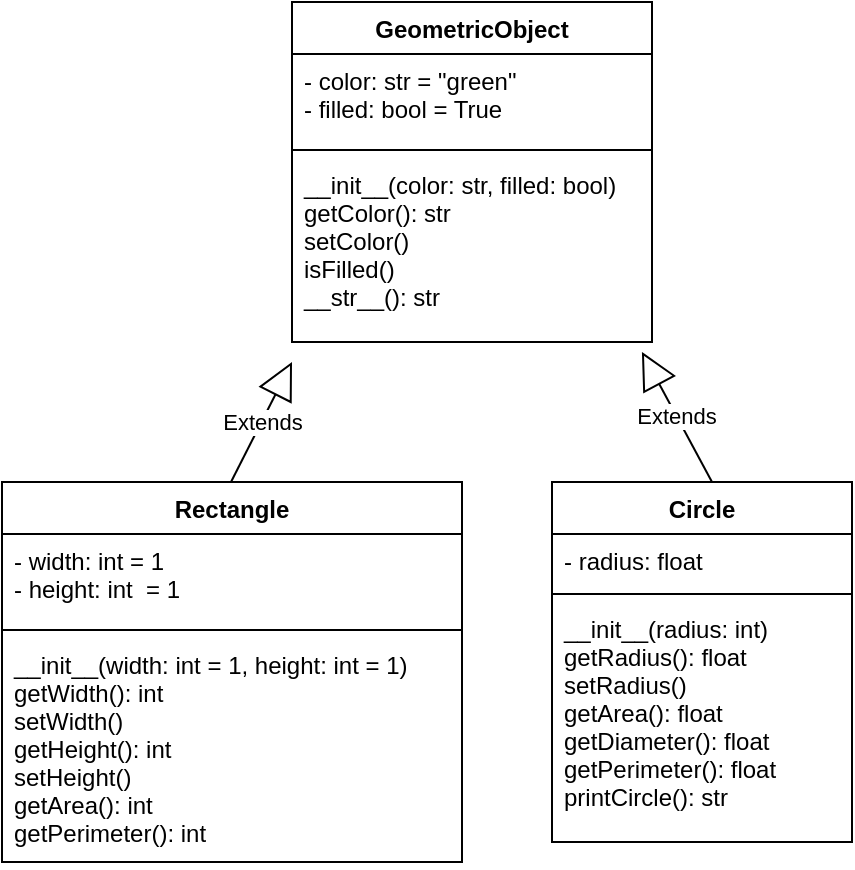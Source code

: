 <mxfile version="20.5.3" type="github" pages="3">
  <diagram id="C5RBs43oDa-KdzZeNtuy" name="Q1">
    <mxGraphModel dx="946" dy="621" grid="1" gridSize="10" guides="1" tooltips="1" connect="1" arrows="1" fold="1" page="1" pageScale="1" pageWidth="827" pageHeight="1169" math="0" shadow="0">
      <root>
        <mxCell id="WIyWlLk6GJQsqaUBKTNV-0" />
        <mxCell id="WIyWlLk6GJQsqaUBKTNV-1" parent="WIyWlLk6GJQsqaUBKTNV-0" />
        <mxCell id="ALzUEhH-oaATSYrZ5H7B-0" value="GeometricObject" style="swimlane;fontStyle=1;align=center;verticalAlign=top;childLayout=stackLayout;horizontal=1;startSize=26;horizontalStack=0;resizeParent=1;resizeParentMax=0;resizeLast=0;collapsible=1;marginBottom=0;" parent="WIyWlLk6GJQsqaUBKTNV-1" vertex="1">
          <mxGeometry x="260" y="230" width="180" height="170" as="geometry" />
        </mxCell>
        <mxCell id="ALzUEhH-oaATSYrZ5H7B-1" value="- color: str = &quot;green&quot;&#xa;- filled: bool = True" style="text;strokeColor=none;fillColor=none;align=left;verticalAlign=top;spacingLeft=4;spacingRight=4;overflow=hidden;rotatable=0;points=[[0,0.5],[1,0.5]];portConstraint=eastwest;" parent="ALzUEhH-oaATSYrZ5H7B-0" vertex="1">
          <mxGeometry y="26" width="180" height="44" as="geometry" />
        </mxCell>
        <mxCell id="ALzUEhH-oaATSYrZ5H7B-2" value="" style="line;strokeWidth=1;fillColor=none;align=left;verticalAlign=middle;spacingTop=-1;spacingLeft=3;spacingRight=3;rotatable=0;labelPosition=right;points=[];portConstraint=eastwest;strokeColor=inherit;" parent="ALzUEhH-oaATSYrZ5H7B-0" vertex="1">
          <mxGeometry y="70" width="180" height="8" as="geometry" />
        </mxCell>
        <mxCell id="ALzUEhH-oaATSYrZ5H7B-3" value="__init__(color: str, filled: bool)&#xa;getColor(): str&#xa;setColor()&#xa;isFilled()&#xa;__str__(): str" style="text;strokeColor=none;fillColor=none;align=left;verticalAlign=top;spacingLeft=4;spacingRight=4;overflow=hidden;rotatable=0;points=[[0,0.5],[1,0.5]];portConstraint=eastwest;" parent="ALzUEhH-oaATSYrZ5H7B-0" vertex="1">
          <mxGeometry y="78" width="180" height="92" as="geometry" />
        </mxCell>
        <mxCell id="ALzUEhH-oaATSYrZ5H7B-4" value="Circle" style="swimlane;fontStyle=1;align=center;verticalAlign=top;childLayout=stackLayout;horizontal=1;startSize=26;horizontalStack=0;resizeParent=1;resizeParentMax=0;resizeLast=0;collapsible=1;marginBottom=0;" parent="WIyWlLk6GJQsqaUBKTNV-1" vertex="1">
          <mxGeometry x="390" y="470" width="150" height="180" as="geometry" />
        </mxCell>
        <mxCell id="ALzUEhH-oaATSYrZ5H7B-5" value="- radius: float" style="text;strokeColor=none;fillColor=none;align=left;verticalAlign=top;spacingLeft=4;spacingRight=4;overflow=hidden;rotatable=0;points=[[0,0.5],[1,0.5]];portConstraint=eastwest;" parent="ALzUEhH-oaATSYrZ5H7B-4" vertex="1">
          <mxGeometry y="26" width="150" height="26" as="geometry" />
        </mxCell>
        <mxCell id="ALzUEhH-oaATSYrZ5H7B-6" value="" style="line;strokeWidth=1;fillColor=none;align=left;verticalAlign=middle;spacingTop=-1;spacingLeft=3;spacingRight=3;rotatable=0;labelPosition=right;points=[];portConstraint=eastwest;strokeColor=inherit;" parent="ALzUEhH-oaATSYrZ5H7B-4" vertex="1">
          <mxGeometry y="52" width="150" height="8" as="geometry" />
        </mxCell>
        <mxCell id="ALzUEhH-oaATSYrZ5H7B-7" value="__init__(radius: int)&#xa;getRadius(): float&#xa;setRadius()&#xa;getArea(): float&#xa;getDiameter(): float&#xa;getPerimeter(): float&#xa;printCircle(): str&#xa;" style="text;strokeColor=none;fillColor=none;align=left;verticalAlign=top;spacingLeft=4;spacingRight=4;overflow=hidden;rotatable=0;points=[[0,0.5],[1,0.5]];portConstraint=eastwest;" parent="ALzUEhH-oaATSYrZ5H7B-4" vertex="1">
          <mxGeometry y="60" width="150" height="120" as="geometry" />
        </mxCell>
        <mxCell id="ALzUEhH-oaATSYrZ5H7B-8" value="Rectangle" style="swimlane;fontStyle=1;align=center;verticalAlign=top;childLayout=stackLayout;horizontal=1;startSize=26;horizontalStack=0;resizeParent=1;resizeParentMax=0;resizeLast=0;collapsible=1;marginBottom=0;" parent="WIyWlLk6GJQsqaUBKTNV-1" vertex="1">
          <mxGeometry x="115" y="470" width="230" height="190" as="geometry" />
        </mxCell>
        <mxCell id="ALzUEhH-oaATSYrZ5H7B-9" value="- width: int = 1&#xa;- height: int  = 1" style="text;strokeColor=none;fillColor=none;align=left;verticalAlign=top;spacingLeft=4;spacingRight=4;overflow=hidden;rotatable=0;points=[[0,0.5],[1,0.5]];portConstraint=eastwest;" parent="ALzUEhH-oaATSYrZ5H7B-8" vertex="1">
          <mxGeometry y="26" width="230" height="44" as="geometry" />
        </mxCell>
        <mxCell id="ALzUEhH-oaATSYrZ5H7B-10" value="" style="line;strokeWidth=1;fillColor=none;align=left;verticalAlign=middle;spacingTop=-1;spacingLeft=3;spacingRight=3;rotatable=0;labelPosition=right;points=[];portConstraint=eastwest;strokeColor=inherit;" parent="ALzUEhH-oaATSYrZ5H7B-8" vertex="1">
          <mxGeometry y="70" width="230" height="8" as="geometry" />
        </mxCell>
        <mxCell id="ALzUEhH-oaATSYrZ5H7B-11" value="__init__(width: int = 1, height: int = 1)&#xa;getWidth(): int&#xa;setWidth()&#xa;getHeight(): int&#xa;setHeight()&#xa;getArea(): int&#xa;getPerimeter(): int" style="text;strokeColor=none;fillColor=none;align=left;verticalAlign=top;spacingLeft=4;spacingRight=4;overflow=hidden;rotatable=0;points=[[0,0.5],[1,0.5]];portConstraint=eastwest;" parent="ALzUEhH-oaATSYrZ5H7B-8" vertex="1">
          <mxGeometry y="78" width="230" height="112" as="geometry" />
        </mxCell>
        <mxCell id="ALzUEhH-oaATSYrZ5H7B-14" value="Extends" style="endArrow=block;endSize=16;endFill=0;html=1;rounded=0;" parent="WIyWlLk6GJQsqaUBKTNV-1" edge="1">
          <mxGeometry width="160" relative="1" as="geometry">
            <mxPoint x="229.5" y="470" as="sourcePoint" />
            <mxPoint x="260" y="410" as="targetPoint" />
          </mxGeometry>
        </mxCell>
        <mxCell id="ALzUEhH-oaATSYrZ5H7B-15" value="Extends" style="endArrow=block;endSize=16;endFill=0;html=1;rounded=0;entryX=0.972;entryY=1.054;entryDx=0;entryDy=0;entryPerimeter=0;" parent="WIyWlLk6GJQsqaUBKTNV-1" target="ALzUEhH-oaATSYrZ5H7B-3" edge="1">
          <mxGeometry width="160" relative="1" as="geometry">
            <mxPoint x="470" y="470" as="sourcePoint" />
            <mxPoint x="500.5" y="410" as="targetPoint" />
          </mxGeometry>
        </mxCell>
      </root>
    </mxGraphModel>
  </diagram>
  <diagram id="P8duuxHA554PfPka0Tbq" name="Q2">
    <mxGraphModel dx="1401" dy="955" grid="1" gridSize="10" guides="1" tooltips="1" connect="1" arrows="1" fold="1" page="1" pageScale="1" pageWidth="850" pageHeight="1100" math="0" shadow="0">
      <root>
        <mxCell id="0" />
        <mxCell id="1" parent="0" />
        <mxCell id="Tuv7idPuYQr_YpF8_8gI-29" value="" style="edgeStyle=orthogonalEdgeStyle;rounded=0;orthogonalLoop=1;jettySize=auto;html=1;" parent="1" source="Tuv7idPuYQr_YpF8_8gI-5" target="Tuv7idPuYQr_YpF8_8gI-6" edge="1">
          <mxGeometry relative="1" as="geometry">
            <Array as="points">
              <mxPoint x="420" y="360" />
              <mxPoint x="420" y="275" />
            </Array>
          </mxGeometry>
        </mxCell>
        <mxCell id="Tuv7idPuYQr_YpF8_8gI-33" value="Talks to" style="edgeLabel;html=1;align=center;verticalAlign=middle;resizable=0;points=[];" parent="Tuv7idPuYQr_YpF8_8gI-29" vertex="1" connectable="0">
          <mxGeometry x="-0.557" y="1" relative="1" as="geometry">
            <mxPoint x="19" y="-49" as="offset" />
          </mxGeometry>
        </mxCell>
        <mxCell id="Tuv7idPuYQr_YpF8_8gI-30" style="edgeStyle=orthogonalEdgeStyle;rounded=0;orthogonalLoop=1;jettySize=auto;html=1;" parent="1" source="Tuv7idPuYQr_YpF8_8gI-5" target="Tuv7idPuYQr_YpF8_8gI-7" edge="1">
          <mxGeometry relative="1" as="geometry">
            <Array as="points">
              <mxPoint x="440" y="370" />
              <mxPoint x="440" y="335" />
            </Array>
          </mxGeometry>
        </mxCell>
        <mxCell id="Tuv7idPuYQr_YpF8_8gI-31" value="" style="edgeStyle=orthogonalEdgeStyle;rounded=0;orthogonalLoop=1;jettySize=auto;html=1;" parent="1" source="Tuv7idPuYQr_YpF8_8gI-5" target="Tuv7idPuYQr_YpF8_8gI-8" edge="1">
          <mxGeometry relative="1" as="geometry">
            <Array as="points">
              <mxPoint x="440" y="380" />
              <mxPoint x="440" y="395" />
            </Array>
          </mxGeometry>
        </mxCell>
        <mxCell id="Tuv7idPuYQr_YpF8_8gI-32" style="edgeStyle=orthogonalEdgeStyle;rounded=0;orthogonalLoop=1;jettySize=auto;html=1;entryX=0;entryY=0.5;entryDx=0;entryDy=0;" parent="1" source="Tuv7idPuYQr_YpF8_8gI-5" target="Tuv7idPuYQr_YpF8_8gI-9" edge="1">
          <mxGeometry relative="1" as="geometry">
            <Array as="points">
              <mxPoint x="420" y="390" />
              <mxPoint x="420" y="465" />
            </Array>
          </mxGeometry>
        </mxCell>
        <mxCell id="Tuv7idPuYQr_YpF8_8gI-5" value="EventManager" style="html=1;" parent="1" vertex="1">
          <mxGeometry x="250" y="350" width="110" height="50" as="geometry" />
        </mxCell>
        <mxCell id="Tuv7idPuYQr_YpF8_8gI-6" value="Hotelier" style="html=1;" parent="1" vertex="1">
          <mxGeometry x="460" y="260" width="110" height="50" as="geometry" />
        </mxCell>
        <mxCell id="Tuv7idPuYQr_YpF8_8gI-7" value="Florist" style="html=1;" parent="1" vertex="1">
          <mxGeometry x="460" y="320" width="110" height="50" as="geometry" />
        </mxCell>
        <mxCell id="Tuv7idPuYQr_YpF8_8gI-8" value="Caterer" style="html=1;" parent="1" vertex="1">
          <mxGeometry x="460" y="380" width="110" height="50" as="geometry" />
        </mxCell>
        <mxCell id="Tuv7idPuYQr_YpF8_8gI-9" value="Musician" style="html=1;" parent="1" vertex="1">
          <mxGeometry x="460" y="440" width="110" height="50" as="geometry" />
        </mxCell>
        <mxCell id="Tuv7idPuYQr_YpF8_8gI-27" value="" style="edgeStyle=orthogonalEdgeStyle;rounded=0;orthogonalLoop=1;jettySize=auto;html=1;" parent="1" source="Tuv7idPuYQr_YpF8_8gI-10" target="Tuv7idPuYQr_YpF8_8gI-5" edge="1">
          <mxGeometry relative="1" as="geometry" />
        </mxCell>
        <mxCell id="Tuv7idPuYQr_YpF8_8gI-28" value="Contacts" style="edgeLabel;html=1;align=center;verticalAlign=middle;resizable=0;points=[];" parent="Tuv7idPuYQr_YpF8_8gI-27" vertex="1" connectable="0">
          <mxGeometry x="-0.3" y="1" relative="1" as="geometry">
            <mxPoint x="15" y="1" as="offset" />
          </mxGeometry>
        </mxCell>
        <mxCell id="Tuv7idPuYQr_YpF8_8gI-10" value="Client" style="html=1;" parent="1" vertex="1">
          <mxGeometry x="50" y="350" width="110" height="50" as="geometry" />
        </mxCell>
        <mxCell id="Tuv7idPuYQr_YpF8_8gI-34" value="Talks to" style="edgeLabel;html=1;align=center;verticalAlign=middle;resizable=0;points=[];" parent="1" vertex="1" connectable="0">
          <mxGeometry x="400" y="369" as="geometry" />
        </mxCell>
        <mxCell id="Tuv7idPuYQr_YpF8_8gI-35" value="Talks to" style="edgeLabel;html=1;align=center;verticalAlign=middle;resizable=0;points=[];" parent="1" vertex="1" connectable="0">
          <mxGeometry x="400" y="369" as="geometry" />
        </mxCell>
        <mxCell id="Tuv7idPuYQr_YpF8_8gI-36" value="Talks to" style="edgeLabel;html=1;align=center;verticalAlign=middle;resizable=0;points=[];" parent="1" vertex="1" connectable="0">
          <mxGeometry x="420" y="430" as="geometry" />
        </mxCell>
        <mxCell id="Tuv7idPuYQr_YpF8_8gI-37" value="Talks to" style="edgeLabel;html=1;align=center;verticalAlign=middle;resizable=0;points=[];" parent="1" vertex="1" connectable="0">
          <mxGeometry x="400" y="380" as="geometry" />
        </mxCell>
      </root>
    </mxGraphModel>
  </diagram>
  <diagram id="TIJGM9NQ1EUuHP0B_BlQ" name="Page-3">
    <mxGraphModel dx="1183" dy="1626" grid="1" gridSize="10" guides="1" tooltips="1" connect="1" arrows="0" fold="1" page="1" pageScale="1" pageWidth="1100" pageHeight="850" math="0" shadow="0">
      <root>
        <mxCell id="0" />
        <mxCell id="1" parent="0" />
        <mxCell id="Yosj0UVYoEPBpoqXkYmb-52" value="&quot;Musical Arrangements for the Marriage --&quot;" style="html=1;verticalAlign=bottom;startArrow=none;startFill=0;endArrow=block;startSize=8;rounded=0;strokeColor=default;fontSize=11;" parent="1" edge="1">
          <mxGeometry x="-0.491" y="14" width="60" relative="1" as="geometry">
            <mxPoint x="918.511" y="-296.829" as="sourcePoint" />
            <mxPoint x="918.511" y="-277.805" as="targetPoint" />
            <Array as="points">
              <mxPoint x="1049.681" y="-295.878" />
              <mxPoint x="1050.0" y="-277.805" />
            </Array>
            <mxPoint as="offset" />
          </mxGeometry>
        </mxCell>
        <mxCell id="zmP_l4DjSrjl9OurcP-i-2" value="" style="group;fontSize=11;" vertex="1" connectable="0" parent="1">
          <mxGeometry x="60" y="-820" width="884.043" height="780" as="geometry" />
        </mxCell>
        <mxCell id="Yosj0UVYoEPBpoqXkYmb-14" value="" style="shape=umlLifeline;participant=umlActor;perimeter=lifelinePerimeter;whiteSpace=wrap;html=1;container=1;collapsible=0;recursiveResize=0;verticalAlign=top;spacingTop=36;outlineConnect=0;fontSize=11;" parent="zmP_l4DjSrjl9OurcP-i-2" vertex="1">
          <mxGeometry width="12.766" height="780" as="geometry" />
        </mxCell>
        <mxCell id="Yosj0UVYoEPBpoqXkYmb-6" value="" style="html=1;points=[];perimeter=orthogonalPerimeter;fontSize=11;" parent="zmP_l4DjSrjl9OurcP-i-2" vertex="1">
          <mxGeometry x="3.191" y="66.585" width="6.383" height="665.854" as="geometry" />
        </mxCell>
        <mxCell id="Yosj0UVYoEPBpoqXkYmb-11" value="&lt;u style=&quot;font-size: 11px;&quot;&gt;client: Client&lt;/u&gt;" style="shape=umlLifeline;perimeter=lifelinePerimeter;whiteSpace=wrap;html=1;container=1;collapsible=0;recursiveResize=0;outlineConnect=0;fontSize=11;" parent="zmP_l4DjSrjl9OurcP-i-2" vertex="1">
          <mxGeometry x="162.766" width="57.447" height="780" as="geometry" />
        </mxCell>
        <mxCell id="Yosj0UVYoEPBpoqXkYmb-45" value="" style="html=1;points=[];perimeter=orthogonalPerimeter;fontSize=11;" parent="Yosj0UVYoEPBpoqXkYmb-11" vertex="1">
          <mxGeometry x="25.532" y="209.268" width="6.383" height="409.024" as="geometry" />
        </mxCell>
        <mxCell id="Yosj0UVYoEPBpoqXkYmb-12" value="&quot;Whoa! My best friend is getting married&quot;!" style="html=1;verticalAlign=bottom;startArrow=none;startFill=0;endArrow=block;startSize=8;rounded=0;strokeColor=default;exitX=1.1;exitY=0.029;exitDx=0;exitDy=0;exitPerimeter=0;fontSize=11;" parent="zmP_l4DjSrjl9OurcP-i-2" source="Yosj0UVYoEPBpoqXkYmb-6" edge="1">
          <mxGeometry x="-0.483" width="60" relative="1" as="geometry">
            <mxPoint x="12.766" y="85.61" as="sourcePoint" />
            <mxPoint x="9.574" y="114.146" as="targetPoint" />
            <Array as="points">
              <mxPoint x="159.574" y="85.61" />
              <mxPoint x="159.574" y="114.146" />
            </Array>
            <mxPoint as="offset" />
          </mxGeometry>
        </mxCell>
        <mxCell id="Yosj0UVYoEPBpoqXkYmb-17" value="&quot;Let&#39;s Contact the Event Manager\n&quot;" style="html=1;verticalAlign=bottom;startArrow=none;startFill=0;endArrow=block;startSize=8;rounded=0;strokeColor=default;exitX=1.1;exitY=0.029;exitDx=0;exitDy=0;exitPerimeter=0;fontSize=11;" parent="zmP_l4DjSrjl9OurcP-i-2" edge="1">
          <mxGeometry x="-0.483" width="60" relative="1" as="geometry">
            <mxPoint x="10.213" y="133.456" as="sourcePoint" />
            <mxPoint x="9.574" y="161.707" as="targetPoint" />
            <Array as="points">
              <mxPoint x="159.574" y="133.171" />
              <mxPoint x="159.574" y="161.707" />
            </Array>
            <mxPoint as="offset" />
          </mxGeometry>
        </mxCell>
        <mxCell id="Yosj0UVYoEPBpoqXkYmb-18" value="askEventManager()" style="html=1;verticalAlign=bottom;endArrow=block;rounded=0;strokeColor=default;fontSize=11;" parent="zmP_l4DjSrjl9OurcP-i-2" target="Yosj0UVYoEPBpoqXkYmb-11" edge="1">
          <mxGeometry width="80" relative="1" as="geometry">
            <mxPoint x="9.574" y="209.268" as="sourcePoint" />
            <mxPoint x="60.638" y="209.268" as="targetPoint" />
          </mxGeometry>
        </mxCell>
        <mxCell id="Yosj0UVYoEPBpoqXkYmb-19" value="&lt;u style=&quot;font-size: 11px;&quot;&gt;eventManager: EventManager&lt;/u&gt;" style="shape=umlLifeline;perimeter=lifelinePerimeter;whiteSpace=wrap;html=1;container=1;collapsible=0;recursiveResize=0;outlineConnect=0;fontSize=11;" parent="zmP_l4DjSrjl9OurcP-i-2" vertex="1">
          <mxGeometry x="274.79" width="75.96" height="780" as="geometry" />
        </mxCell>
        <mxCell id="Yosj0UVYoEPBpoqXkYmb-40" value="setMusicType()" style="html=1;verticalAlign=bottom;endArrow=block;rounded=0;strokeColor=default;entryX=-0.5;entryY=0.02;entryDx=0;entryDy=0;entryPerimeter=0;fontSize=11;" parent="Yosj0UVYoEPBpoqXkYmb-19" target="Yosj0UVYoEPBpoqXkYmb-53" edge="1">
          <mxGeometry width="80" relative="1" as="geometry">
            <mxPoint x="31.915" y="513.659" as="sourcePoint" />
            <mxPoint x="82.979" y="513.659" as="targetPoint" />
          </mxGeometry>
        </mxCell>
        <mxCell id="Yosj0UVYoEPBpoqXkYmb-20" value="&lt;u style=&quot;font-size: 11px;&quot;&gt;hotelier: Hotelier&lt;/u&gt;" style="shape=umlLifeline;perimeter=lifelinePerimeter;whiteSpace=wrap;html=1;container=1;collapsible=0;recursiveResize=0;outlineConnect=0;fontSize=11;" parent="zmP_l4DjSrjl9OurcP-i-2" vertex="1">
          <mxGeometry x="418.085" width="57.447" height="780" as="geometry" />
        </mxCell>
        <mxCell id="Yosj0UVYoEPBpoqXkYmb-48" value="" style="html=1;points=[];perimeter=orthogonalPerimeter;fontSize=11;" parent="Yosj0UVYoEPBpoqXkYmb-20" vertex="1">
          <mxGeometry x="25.532" y="247.317" width="6.383" height="95.122" as="geometry" />
        </mxCell>
        <mxCell id="Yosj0UVYoEPBpoqXkYmb-21" value="&lt;u style=&quot;font-size: 11px;&quot;&gt;florist: Florist&lt;/u&gt;" style="shape=umlLifeline;perimeter=lifelinePerimeter;whiteSpace=wrap;html=1;container=1;collapsible=0;recursiveResize=0;outlineConnect=0;fontSize=11;" parent="zmP_l4DjSrjl9OurcP-i-2" vertex="1">
          <mxGeometry x="552.128" width="57.447" height="780" as="geometry" />
        </mxCell>
        <mxCell id="Yosj0UVYoEPBpoqXkYmb-50" value="" style="html=1;points=[];perimeter=orthogonalPerimeter;fontSize=11;" parent="Yosj0UVYoEPBpoqXkYmb-21" vertex="1">
          <mxGeometry x="25.532" y="361.463" width="6.383" height="38.049" as="geometry" />
        </mxCell>
        <mxCell id="Yosj0UVYoEPBpoqXkYmb-22" value="&lt;u style=&quot;font-size: 11px;&quot;&gt;caterer: Caterer&lt;/u&gt;" style="shape=umlLifeline;perimeter=lifelinePerimeter;whiteSpace=wrap;html=1;container=1;collapsible=0;recursiveResize=0;outlineConnect=0;fontSize=11;" parent="zmP_l4DjSrjl9OurcP-i-2" vertex="1">
          <mxGeometry x="686.17" width="57.447" height="780" as="geometry" />
        </mxCell>
        <mxCell id="Yosj0UVYoEPBpoqXkYmb-51" value="" style="html=1;points=[];perimeter=orthogonalPerimeter;fontSize=11;" parent="Yosj0UVYoEPBpoqXkYmb-22" vertex="1">
          <mxGeometry x="25.532" y="428.049" width="6.383" height="38.049" as="geometry" />
        </mxCell>
        <mxCell id="Yosj0UVYoEPBpoqXkYmb-38" value="&quot;Food arrangements for the Event --&quot;" style="html=1;verticalAlign=bottom;startArrow=none;startFill=0;endArrow=block;startSize=8;rounded=0;strokeColor=default;exitX=1.1;exitY=0.25;exitDx=0;exitDy=0;exitPerimeter=0;fontSize=11;" parent="Yosj0UVYoEPBpoqXkYmb-22" source="Yosj0UVYoEPBpoqXkYmb-51" edge="1">
          <mxGeometry x="-0.511" y="8" width="60" relative="1" as="geometry">
            <mxPoint x="38.298" y="437.561" as="sourcePoint" />
            <mxPoint x="31.915" y="451.829" as="targetPoint" />
            <Array as="points">
              <mxPoint x="150.638" y="437.561" />
              <mxPoint x="150.319" y="451.829" />
              <mxPoint x="48.191" y="451.829" />
            </Array>
            <mxPoint as="offset" />
          </mxGeometry>
        </mxCell>
        <mxCell id="Yosj0UVYoEPBpoqXkYmb-23" value="&lt;u style=&quot;font-size: 11px;&quot;&gt;musician: Musician&lt;/u&gt;" style="shape=umlLifeline;perimeter=lifelinePerimeter;whiteSpace=wrap;html=1;container=1;collapsible=0;recursiveResize=0;outlineConnect=0;fontSize=11;" parent="zmP_l4DjSrjl9OurcP-i-2" vertex="1">
          <mxGeometry x="826.596" width="57.447" height="780" as="geometry" />
        </mxCell>
        <mxCell id="Yosj0UVYoEPBpoqXkYmb-53" value="" style="html=1;points=[];perimeter=orthogonalPerimeter;fontSize=11;" parent="Yosj0UVYoEPBpoqXkYmb-23" vertex="1">
          <mxGeometry x="25.532" y="513.659" width="6.383" height="47.561" as="geometry" />
        </mxCell>
        <mxCell id="Yosj0UVYoEPBpoqXkYmb-25" value="bookHotel()" style="html=1;verticalAlign=bottom;endArrow=block;rounded=0;strokeColor=default;startArrow=none;fontSize=11;" parent="zmP_l4DjSrjl9OurcP-i-2" source="Yosj0UVYoEPBpoqXkYmb-46" target="Yosj0UVYoEPBpoqXkYmb-20" edge="1">
          <mxGeometry width="80" relative="1" as="geometry">
            <mxPoint x="335.106" y="256.829" as="sourcePoint" />
            <mxPoint x="450.0" y="256.829" as="targetPoint" />
            <Array as="points">
              <mxPoint x="335.106" y="247.317" />
              <mxPoint x="430.851" y="247.317" />
            </Array>
          </mxGeometry>
        </mxCell>
        <mxCell id="Yosj0UVYoEPBpoqXkYmb-28" value="&quot;Is the Hotel free for the even on given day?&quot;" style="html=1;verticalAlign=bottom;startArrow=none;startFill=0;endArrow=block;startSize=8;rounded=0;strokeColor=default;fontSize=11;" parent="zmP_l4DjSrjl9OurcP-i-2" edge="1">
          <mxGeometry x="-0.483" width="60" relative="1" as="geometry">
            <mxPoint x="450.319" y="294.878" as="sourcePoint" />
            <mxPoint x="450.0" y="323.415" as="targetPoint" />
            <Array as="points">
              <mxPoint x="568.404" y="294.878" />
              <mxPoint x="568.404" y="323.415" />
            </Array>
            <mxPoint as="offset" />
          </mxGeometry>
        </mxCell>
        <mxCell id="Yosj0UVYoEPBpoqXkYmb-29" value="&quot;Hotel is booked\n&quot;" style="html=1;verticalAlign=bottom;endArrow=open;dashed=1;endSize=8;rounded=0;strokeColor=default;entryX=1;entryY=0.313;entryDx=0;entryDy=0;entryPerimeter=0;fontSize=11;" parent="zmP_l4DjSrjl9OurcP-i-2" source="Yosj0UVYoEPBpoqXkYmb-20" target="Yosj0UVYoEPBpoqXkYmb-46" edge="1">
          <mxGeometry relative="1" as="geometry">
            <mxPoint x="405.319" y="332.927" as="sourcePoint" />
            <mxPoint x="354.255" y="332.927" as="targetPoint" />
            <Array as="points">
              <mxPoint x="354.255" y="342.439" />
            </Array>
          </mxGeometry>
        </mxCell>
        <mxCell id="Yosj0UVYoEPBpoqXkYmb-30" value="setFlowerRequirements()" style="html=1;verticalAlign=bottom;endArrow=block;rounded=0;strokeColor=default;fontSize=11;" parent="zmP_l4DjSrjl9OurcP-i-2" source="Yosj0UVYoEPBpoqXkYmb-19" target="Yosj0UVYoEPBpoqXkYmb-21" edge="1">
          <mxGeometry x="0.121" width="80" relative="1" as="geometry">
            <mxPoint x="315.957" y="361.463" as="sourcePoint" />
            <mxPoint x="367.021" y="361.463" as="targetPoint" />
            <Array as="points">
              <mxPoint x="379.787" y="361.463" />
            </Array>
            <mxPoint x="1" as="offset" />
          </mxGeometry>
        </mxCell>
        <mxCell id="Yosj0UVYoEPBpoqXkYmb-31" value="&quot;Carnations, Roses, and Lilies are to be used\n&quot;" style="html=1;verticalAlign=bottom;endArrow=open;dashed=1;endSize=8;rounded=0;strokeColor=default;entryX=1.3;entryY=0.479;entryDx=0;entryDy=0;entryPerimeter=0;fontSize=11;" parent="zmP_l4DjSrjl9OurcP-i-2" source="Yosj0UVYoEPBpoqXkYmb-21" target="Yosj0UVYoEPBpoqXkYmb-46" edge="1">
          <mxGeometry relative="1" as="geometry">
            <mxPoint x="491.489" y="389.524" as="sourcePoint" />
            <mxPoint x="357.447" y="389.524" as="targetPoint" />
            <Array as="points">
              <mxPoint x="545.745" y="399.512" />
              <mxPoint x="411.702" y="399.512" />
              <mxPoint x="379.787" y="399.512" />
            </Array>
          </mxGeometry>
        </mxCell>
        <mxCell id="Yosj0UVYoEPBpoqXkYmb-34" value="&quot;Flower Decorations for the event --&quot;" style="html=1;verticalAlign=bottom;startArrow=none;startFill=0;endArrow=block;startSize=8;rounded=0;strokeColor=default;exitX=1.4;exitY=0.35;exitDx=0;exitDy=0;exitPerimeter=0;fontSize=11;" parent="zmP_l4DjSrjl9OurcP-i-2" source="Yosj0UVYoEPBpoqXkYmb-50" edge="1">
          <mxGeometry x="-0.483" width="60" relative="1" as="geometry">
            <mxPoint x="597.128" y="375.732" as="sourcePoint" />
            <mxPoint x="584.043" y="390" as="targetPoint" />
            <Array as="points">
              <mxPoint x="705.319" y="375.732" />
              <mxPoint x="705.319" y="390" />
              <mxPoint x="698.936" y="390" />
              <mxPoint x="596.809" y="390" />
            </Array>
            <mxPoint as="offset" />
          </mxGeometry>
        </mxCell>
        <mxCell id="Yosj0UVYoEPBpoqXkYmb-36" value="setCuisine()" style="html=1;verticalAlign=bottom;endArrow=block;rounded=0;strokeColor=default;fontSize=11;" parent="zmP_l4DjSrjl9OurcP-i-2" source="Yosj0UVYoEPBpoqXkYmb-19" edge="1">
          <mxGeometry width="80" relative="1" as="geometry">
            <mxPoint x="328.723" y="437.561" as="sourcePoint" />
            <mxPoint x="711.702" y="428.049" as="targetPoint" />
            <Array as="points">
              <mxPoint x="373.404" y="428.049" />
            </Array>
          </mxGeometry>
        </mxCell>
        <mxCell id="Yosj0UVYoEPBpoqXkYmb-37" value="&quot;Chinese and Continental Cuisine will be served\n&quot;" style="html=1;verticalAlign=bottom;endArrow=open;dashed=1;endSize=8;rounded=0;strokeColor=default;entryX=0.9;entryY=0.661;entryDx=0;entryDy=0;entryPerimeter=0;fontSize=11;" parent="zmP_l4DjSrjl9OurcP-i-2" source="Yosj0UVYoEPBpoqXkYmb-22" target="Yosj0UVYoEPBpoqXkYmb-46" edge="1">
          <mxGeometry relative="1" as="geometry">
            <mxPoint x="373.404" y="466.098" as="sourcePoint" />
            <mxPoint x="322.34" y="466.098" as="targetPoint" />
            <Array as="points">
              <mxPoint x="367.021" y="466.098" />
            </Array>
          </mxGeometry>
        </mxCell>
        <mxCell id="Yosj0UVYoEPBpoqXkYmb-41" value="&quot;Jazz and Classical will be played\n&quot;" style="html=1;verticalAlign=bottom;endArrow=open;dashed=1;endSize=8;rounded=0;strokeColor=default;entryX=1.2;entryY=0.918;entryDx=0;entryDy=0;entryPerimeter=0;fontSize=11;" parent="zmP_l4DjSrjl9OurcP-i-2" source="Yosj0UVYoEPBpoqXkYmb-23" target="Yosj0UVYoEPBpoqXkYmb-46" edge="1">
          <mxGeometry relative="1" as="geometry">
            <mxPoint x="852.128" y="561.22" as="sourcePoint" />
            <mxPoint x="801.064" y="561.22" as="targetPoint" />
            <Array as="points">
              <mxPoint x="647.872" y="561.22" />
              <mxPoint x="424.468" y="561.22" />
              <mxPoint x="367.021" y="561.22" />
              <mxPoint x="341.489" y="561.22" />
            </Array>
          </mxGeometry>
        </mxCell>
        <mxCell id="Yosj0UVYoEPBpoqXkYmb-42" value="&quot;Good news, we are set\n&quot;" style="html=1;verticalAlign=bottom;endArrow=open;dashed=1;endSize=8;rounded=0;strokeColor=default;fontSize=11;" parent="zmP_l4DjSrjl9OurcP-i-2" source="Yosj0UVYoEPBpoqXkYmb-19" edge="1">
          <mxGeometry relative="1" as="geometry">
            <mxPoint x="284.043" y="589.756" as="sourcePoint" />
            <mxPoint x="194.681" y="589.756" as="targetPoint" />
            <Array as="points">
              <mxPoint x="236.489" y="589.756" />
            </Array>
          </mxGeometry>
        </mxCell>
        <mxCell id="Yosj0UVYoEPBpoqXkYmb-24" value="arrange()" style="html=1;verticalAlign=bottom;endArrow=block;rounded=0;strokeColor=default;fontSize=11;" parent="zmP_l4DjSrjl9OurcP-i-2" source="Yosj0UVYoEPBpoqXkYmb-11" target="Yosj0UVYoEPBpoqXkYmb-19" edge="1">
          <mxGeometry width="80" relative="1" as="geometry">
            <mxPoint x="201.064" y="228.293" as="sourcePoint" />
            <mxPoint x="315.957" y="228.293" as="targetPoint" />
            <Array as="points">
              <mxPoint x="284.043" y="228.293" />
            </Array>
          </mxGeometry>
        </mxCell>
        <mxCell id="Yosj0UVYoEPBpoqXkYmb-43" value="return" style="html=1;verticalAlign=bottom;endArrow=open;dashed=1;endSize=8;rounded=0;strokeColor=default;fontSize=11;" parent="zmP_l4DjSrjl9OurcP-i-2" source="Yosj0UVYoEPBpoqXkYmb-11" target="Yosj0UVYoEPBpoqXkYmb-6" edge="1">
          <mxGeometry relative="1" as="geometry">
            <mxPoint x="162.766" y="618.293" as="sourcePoint" />
            <mxPoint x="41.489" y="618.293" as="targetPoint" />
            <Array as="points">
              <mxPoint x="86.809" y="618.293" />
            </Array>
          </mxGeometry>
        </mxCell>
        <mxCell id="Yosj0UVYoEPBpoqXkYmb-44" value="&quot;Thanks to Event Manager, all preperations are done! Phew!&quot;" style="html=1;verticalAlign=bottom;startArrow=none;startFill=0;endArrow=block;startSize=8;rounded=0;strokeColor=default;exitX=1.1;exitY=0.029;exitDx=0;exitDy=0;exitPerimeter=0;fontSize=11;" parent="zmP_l4DjSrjl9OurcP-i-2" edge="1">
          <mxGeometry x="-0.483" width="60" relative="1" as="geometry">
            <mxPoint x="10.213" y="675.651" as="sourcePoint" />
            <mxPoint x="9.574" y="703.902" as="targetPoint" />
            <Array as="points">
              <mxPoint x="159.574" y="675.366" />
              <mxPoint x="159.574" y="703.902" />
            </Array>
            <mxPoint as="offset" />
          </mxGeometry>
        </mxCell>
        <mxCell id="Yosj0UVYoEPBpoqXkYmb-46" value="" style="html=1;points=[];perimeter=orthogonalPerimeter;fontSize=11;" parent="zmP_l4DjSrjl9OurcP-i-2" vertex="1">
          <mxGeometry x="309.574" y="228.293" width="6.383" height="361.463" as="geometry" />
        </mxCell>
        <mxCell id="Yosj0UVYoEPBpoqXkYmb-47" value="" style="html=1;verticalAlign=bottom;endArrow=none;rounded=0;strokeColor=default;fontSize=11;" parent="zmP_l4DjSrjl9OurcP-i-2" source="Yosj0UVYoEPBpoqXkYmb-19" target="Yosj0UVYoEPBpoqXkYmb-46" edge="1">
          <mxGeometry width="80" relative="1" as="geometry">
            <mxPoint x="312.447" y="247.317" as="sourcePoint" />
            <mxPoint x="446.489" y="247.317" as="targetPoint" />
            <Array as="points" />
          </mxGeometry>
        </mxCell>
        <mxCell id="Yosj0UVYoEPBpoqXkYmb-49" value="&quot;Arranging the Hotel for Marriage? --&quot;" style="html=1;verticalAlign=bottom;startArrow=none;startFill=0;endArrow=block;startSize=8;rounded=0;strokeColor=default;fontSize=11;" parent="zmP_l4DjSrjl9OurcP-i-2" edge="1">
          <mxGeometry x="-0.483" width="60" relative="1" as="geometry">
            <mxPoint x="450.319" y="247.317" as="sourcePoint" />
            <mxPoint x="450.0" y="275.854" as="targetPoint" />
            <Array as="points">
              <mxPoint x="568.404" y="247.317" />
              <mxPoint x="568.404" y="275.854" />
            </Array>
            <mxPoint as="offset" />
          </mxGeometry>
        </mxCell>
      </root>
    </mxGraphModel>
  </diagram>
</mxfile>
